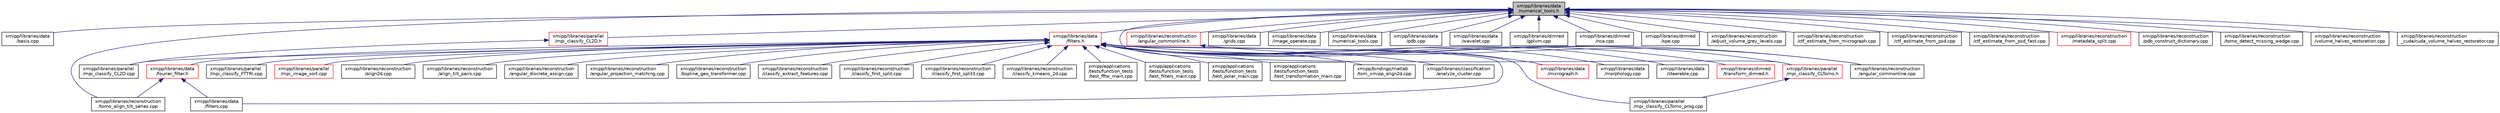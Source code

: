 digraph "xmipp/libraries/data/numerical_tools.h"
{
  edge [fontname="Helvetica",fontsize="10",labelfontname="Helvetica",labelfontsize="10"];
  node [fontname="Helvetica",fontsize="10",shape=record];
  Node22 [label="xmipp/libraries/data\l/numerical_tools.h",height=0.2,width=0.4,color="black", fillcolor="grey75", style="filled", fontcolor="black"];
  Node22 -> Node23 [dir="back",color="midnightblue",fontsize="10",style="solid",fontname="Helvetica"];
  Node23 [label="xmipp/libraries/data\l/basis.cpp",height=0.2,width=0.4,color="black", fillcolor="white", style="filled",URL="$basis_8cpp.html"];
  Node22 -> Node24 [dir="back",color="midnightblue",fontsize="10",style="solid",fontname="Helvetica"];
  Node24 [label="xmipp/libraries/data\l/filters.h",height=0.2,width=0.4,color="red", fillcolor="white", style="filled",URL="$filters_8h.html"];
  Node24 -> Node25 [dir="back",color="midnightblue",fontsize="10",style="solid",fontname="Helvetica"];
  Node25 [label="xmipp/applications\l/tests/function_tests\l/test_fftw_main.cpp",height=0.2,width=0.4,color="black", fillcolor="white", style="filled",URL="$test__fftw__main_8cpp.html"];
  Node24 -> Node26 [dir="back",color="midnightblue",fontsize="10",style="solid",fontname="Helvetica"];
  Node26 [label="xmipp/applications\l/tests/function_tests\l/test_filters_main.cpp",height=0.2,width=0.4,color="black", fillcolor="white", style="filled",URL="$test__filters__main_8cpp.html"];
  Node24 -> Node27 [dir="back",color="midnightblue",fontsize="10",style="solid",fontname="Helvetica"];
  Node27 [label="xmipp/applications\l/tests/function_tests\l/test_polar_main.cpp",height=0.2,width=0.4,color="black", fillcolor="white", style="filled",URL="$test__polar__main_8cpp.html"];
  Node24 -> Node28 [dir="back",color="midnightblue",fontsize="10",style="solid",fontname="Helvetica"];
  Node28 [label="xmipp/applications\l/tests/function_tests\l/test_transformation_main.cpp",height=0.2,width=0.4,color="black", fillcolor="white", style="filled",URL="$test__transformation__main_8cpp.html"];
  Node24 -> Node29 [dir="back",color="midnightblue",fontsize="10",style="solid",fontname="Helvetica"];
  Node29 [label="xmipp/bindings/matlab\l/tom_xmipp_align2d.cpp",height=0.2,width=0.4,color="black", fillcolor="white", style="filled",URL="$tom__xmipp__align2d_8cpp.html"];
  Node24 -> Node30 [dir="back",color="midnightblue",fontsize="10",style="solid",fontname="Helvetica"];
  Node30 [label="xmipp/libraries/classification\l/analyze_cluster.cpp",height=0.2,width=0.4,color="black", fillcolor="white", style="filled",URL="$analyze__cluster_8cpp.html"];
  Node24 -> Node31 [dir="back",color="midnightblue",fontsize="10",style="solid",fontname="Helvetica"];
  Node31 [label="xmipp/libraries/data\l/filters.cpp",height=0.2,width=0.4,color="black", fillcolor="white", style="filled",URL="$filters_8cpp.html"];
  Node24 -> Node32 [dir="back",color="midnightblue",fontsize="10",style="solid",fontname="Helvetica"];
  Node32 [label="xmipp/libraries/data\l/fourier_filter.h",height=0.2,width=0.4,color="red", fillcolor="white", style="filled",URL="$fourier__filter_8h.html"];
  Node32 -> Node31 [dir="back",color="midnightblue",fontsize="10",style="solid",fontname="Helvetica"];
  Node32 -> Node88 [dir="back",color="midnightblue",fontsize="10",style="solid",fontname="Helvetica"];
  Node88 [label="xmipp/libraries/reconstruction\l/tomo_align_tilt_series.cpp",height=0.2,width=0.4,color="black", fillcolor="white", style="filled",URL="$tomo__align__tilt__series_8cpp.html"];
  Node24 -> Node103 [dir="back",color="midnightblue",fontsize="10",style="solid",fontname="Helvetica"];
  Node103 [label="xmipp/libraries/data\l/micrograph.h",height=0.2,width=0.4,color="red", fillcolor="white", style="filled",URL="$micrograph_8h.html"];
  Node24 -> Node122 [dir="back",color="midnightblue",fontsize="10",style="solid",fontname="Helvetica"];
  Node122 [label="xmipp/libraries/data\l/morphology.cpp",height=0.2,width=0.4,color="black", fillcolor="white", style="filled",URL="$morphology_8cpp.html"];
  Node24 -> Node123 [dir="back",color="midnightblue",fontsize="10",style="solid",fontname="Helvetica"];
  Node123 [label="xmipp/libraries/data\l/steerable.cpp",height=0.2,width=0.4,color="black", fillcolor="white", style="filled",URL="$steerable_8cpp.html"];
  Node24 -> Node124 [dir="back",color="midnightblue",fontsize="10",style="solid",fontname="Helvetica"];
  Node124 [label="xmipp/libraries/dimred\l/transform_dimred.h",height=0.2,width=0.4,color="red", fillcolor="white", style="filled",URL="$transform__dimred_8h.html"];
  Node24 -> Node127 [dir="back",color="midnightblue",fontsize="10",style="solid",fontname="Helvetica"];
  Node127 [label="xmipp/libraries/parallel\l/mpi_classify_CL2D.cpp",height=0.2,width=0.4,color="black", fillcolor="white", style="filled",URL="$mpi__classify__CL2D_8cpp.html"];
  Node24 -> Node128 [dir="back",color="midnightblue",fontsize="10",style="solid",fontname="Helvetica"];
  Node128 [label="xmipp/libraries/parallel\l/mpi_classify_CLTomo.h",height=0.2,width=0.4,color="red", fillcolor="white", style="filled",URL="$mpi__classify__CLTomo_8h.html"];
  Node128 -> Node130 [dir="back",color="midnightblue",fontsize="10",style="solid",fontname="Helvetica"];
  Node130 [label="xmipp/libraries/parallel\l/mpi_classify_CLTomo_prog.cpp",height=0.2,width=0.4,color="black", fillcolor="white", style="filled",URL="$mpi__classify__CLTomo__prog_8cpp.html"];
  Node24 -> Node130 [dir="back",color="midnightblue",fontsize="10",style="solid",fontname="Helvetica"];
  Node24 -> Node131 [dir="back",color="midnightblue",fontsize="10",style="solid",fontname="Helvetica"];
  Node131 [label="xmipp/libraries/parallel\l/mpi_classify_FTTRI.cpp",height=0.2,width=0.4,color="black", fillcolor="white", style="filled",URL="$mpi__classify__FTTRI_8cpp.html"];
  Node24 -> Node132 [dir="back",color="midnightblue",fontsize="10",style="solid",fontname="Helvetica"];
  Node132 [label="xmipp/libraries/parallel\l/mpi_image_sort.cpp",height=0.2,width=0.4,color="red", fillcolor="white", style="filled",URL="$mpi__image__sort_8cpp.html"];
  Node24 -> Node134 [dir="back",color="midnightblue",fontsize="10",style="solid",fontname="Helvetica"];
  Node134 [label="xmipp/libraries/reconstruction\l/align2d.cpp",height=0.2,width=0.4,color="black", fillcolor="white", style="filled",URL="$align2d_8cpp.html"];
  Node24 -> Node135 [dir="back",color="midnightblue",fontsize="10",style="solid",fontname="Helvetica"];
  Node135 [label="xmipp/libraries/reconstruction\l/align_tilt_pairs.cpp",height=0.2,width=0.4,color="black", fillcolor="white", style="filled",URL="$align__tilt__pairs_8cpp.html"];
  Node24 -> Node136 [dir="back",color="midnightblue",fontsize="10",style="solid",fontname="Helvetica"];
  Node136 [label="xmipp/libraries/reconstruction\l/angular_commonline.cpp",height=0.2,width=0.4,color="black", fillcolor="white", style="filled",URL="$angular__commonline_8cpp.html"];
  Node24 -> Node137 [dir="back",color="midnightblue",fontsize="10",style="solid",fontname="Helvetica"];
  Node137 [label="xmipp/libraries/reconstruction\l/angular_discrete_assign.cpp",height=0.2,width=0.4,color="black", fillcolor="white", style="filled",URL="$angular__discrete__assign_8cpp.html"];
  Node24 -> Node138 [dir="back",color="midnightblue",fontsize="10",style="solid",fontname="Helvetica"];
  Node138 [label="xmipp/libraries/reconstruction\l/angular_projection_matching.cpp",height=0.2,width=0.4,color="black", fillcolor="white", style="filled",URL="$angular__projection__matching_8cpp.html"];
  Node24 -> Node139 [dir="back",color="midnightblue",fontsize="10",style="solid",fontname="Helvetica"];
  Node139 [label="xmipp/libraries/reconstruction\l/bspline_geo_transformer.cpp",height=0.2,width=0.4,color="black", fillcolor="white", style="filled",URL="$bspline__geo__transformer_8cpp.html"];
  Node24 -> Node140 [dir="back",color="midnightblue",fontsize="10",style="solid",fontname="Helvetica"];
  Node140 [label="xmipp/libraries/reconstruction\l/classify_extract_features.cpp",height=0.2,width=0.4,color="black", fillcolor="white", style="filled",URL="$classify__extract__features_8cpp.html"];
  Node24 -> Node141 [dir="back",color="midnightblue",fontsize="10",style="solid",fontname="Helvetica"];
  Node141 [label="xmipp/libraries/reconstruction\l/classify_first_split.cpp",height=0.2,width=0.4,color="black", fillcolor="white", style="filled",URL="$classify__first__split_8cpp.html"];
  Node24 -> Node142 [dir="back",color="midnightblue",fontsize="10",style="solid",fontname="Helvetica"];
  Node142 [label="xmipp/libraries/reconstruction\l/classify_first_split3.cpp",height=0.2,width=0.4,color="black", fillcolor="white", style="filled",URL="$classify__first__split3_8cpp.html"];
  Node24 -> Node143 [dir="back",color="midnightblue",fontsize="10",style="solid",fontname="Helvetica"];
  Node143 [label="xmipp/libraries/reconstruction\l/classify_kmeans_2d.cpp",height=0.2,width=0.4,color="black", fillcolor="white", style="filled",URL="$classify__kmeans__2d_8cpp.html"];
  Node22 -> Node225 [dir="back",color="midnightblue",fontsize="10",style="solid",fontname="Helvetica"];
  Node225 [label="xmipp/libraries/data\l/grids.cpp",height=0.2,width=0.4,color="black", fillcolor="white", style="filled",URL="$grids_8cpp.html"];
  Node22 -> Node226 [dir="back",color="midnightblue",fontsize="10",style="solid",fontname="Helvetica"];
  Node226 [label="xmipp/libraries/data\l/image_operate.cpp",height=0.2,width=0.4,color="black", fillcolor="white", style="filled",URL="$image__operate_8cpp.html"];
  Node22 -> Node227 [dir="back",color="midnightblue",fontsize="10",style="solid",fontname="Helvetica"];
  Node227 [label="xmipp/libraries/data\l/numerical_tools.cpp",height=0.2,width=0.4,color="black", fillcolor="white", style="filled",URL="$numerical__tools_8cpp.html"];
  Node22 -> Node228 [dir="back",color="midnightblue",fontsize="10",style="solid",fontname="Helvetica"];
  Node228 [label="xmipp/libraries/data\l/pdb.cpp",height=0.2,width=0.4,color="black", fillcolor="white", style="filled",URL="$pdb_8cpp.html"];
  Node22 -> Node229 [dir="back",color="midnightblue",fontsize="10",style="solid",fontname="Helvetica"];
  Node229 [label="xmipp/libraries/data\l/wavelet.cpp",height=0.2,width=0.4,color="black", fillcolor="white", style="filled",URL="$wavelet_8cpp.html"];
  Node22 -> Node230 [dir="back",color="midnightblue",fontsize="10",style="solid",fontname="Helvetica"];
  Node230 [label="xmipp/libraries/dimred\l/gplvm.cpp",height=0.2,width=0.4,color="black", fillcolor="white", style="filled",URL="$gplvm_8cpp.html"];
  Node22 -> Node231 [dir="back",color="midnightblue",fontsize="10",style="solid",fontname="Helvetica"];
  Node231 [label="xmipp/libraries/dimred\l/nca.cpp",height=0.2,width=0.4,color="black", fillcolor="white", style="filled",URL="$nca_8cpp.html"];
  Node22 -> Node232 [dir="back",color="midnightblue",fontsize="10",style="solid",fontname="Helvetica"];
  Node232 [label="xmipp/libraries/dimred\l/spe.cpp",height=0.2,width=0.4,color="black", fillcolor="white", style="filled",URL="$spe_8cpp.html"];
  Node22 -> Node233 [dir="back",color="midnightblue",fontsize="10",style="solid",fontname="Helvetica"];
  Node233 [label="xmipp/libraries/parallel\l/mpi_classify_CL2D.h",height=0.2,width=0.4,color="red", fillcolor="white", style="filled",URL="$mpi__classify__CL2D_8h.html"];
  Node233 -> Node127 [dir="back",color="midnightblue",fontsize="10",style="solid",fontname="Helvetica"];
  Node22 -> Node128 [dir="back",color="midnightblue",fontsize="10",style="solid",fontname="Helvetica"];
  Node22 -> Node235 [dir="back",color="midnightblue",fontsize="10",style="solid",fontname="Helvetica"];
  Node235 [label="xmipp/libraries/reconstruction\l/adjust_volume_grey_levels.cpp",height=0.2,width=0.4,color="black", fillcolor="white", style="filled",URL="$adjust__volume__grey__levels_8cpp.html"];
  Node22 -> Node236 [dir="back",color="midnightblue",fontsize="10",style="solid",fontname="Helvetica"];
  Node236 [label="xmipp/libraries/reconstruction\l/angular_commonline.h",height=0.2,width=0.4,color="red", fillcolor="white", style="filled",URL="$angular__commonline_8h.html"];
  Node236 -> Node136 [dir="back",color="midnightblue",fontsize="10",style="solid",fontname="Helvetica"];
  Node22 -> Node238 [dir="back",color="midnightblue",fontsize="10",style="solid",fontname="Helvetica"];
  Node238 [label="xmipp/libraries/reconstruction\l/ctf_estimate_from_micrograph.cpp",height=0.2,width=0.4,color="black", fillcolor="white", style="filled",URL="$ctf__estimate__from__micrograph_8cpp.html"];
  Node22 -> Node239 [dir="back",color="midnightblue",fontsize="10",style="solid",fontname="Helvetica"];
  Node239 [label="xmipp/libraries/reconstruction\l/ctf_estimate_from_psd.cpp",height=0.2,width=0.4,color="black", fillcolor="white", style="filled",URL="$ctf__estimate__from__psd_8cpp.html"];
  Node22 -> Node240 [dir="back",color="midnightblue",fontsize="10",style="solid",fontname="Helvetica"];
  Node240 [label="xmipp/libraries/reconstruction\l/ctf_estimate_from_psd_fast.cpp",height=0.2,width=0.4,color="black", fillcolor="white", style="filled",URL="$ctf__estimate__from__psd__fast_8cpp.html"];
  Node22 -> Node241 [dir="back",color="midnightblue",fontsize="10",style="solid",fontname="Helvetica"];
  Node241 [label="xmipp/libraries/reconstruction\l/metadata_split.cpp",height=0.2,width=0.4,color="red", fillcolor="white", style="filled",URL="$metadata__split_8cpp.html"];
  Node22 -> Node243 [dir="back",color="midnightblue",fontsize="10",style="solid",fontname="Helvetica"];
  Node243 [label="xmipp/libraries/reconstruction\l/pdb_construct_dictionary.cpp",height=0.2,width=0.4,color="black", fillcolor="white", style="filled",URL="$pdb__construct__dictionary_8cpp.html"];
  Node22 -> Node88 [dir="back",color="midnightblue",fontsize="10",style="solid",fontname="Helvetica"];
  Node22 -> Node244 [dir="back",color="midnightblue",fontsize="10",style="solid",fontname="Helvetica"];
  Node244 [label="xmipp/libraries/reconstruction\l/tomo_detect_missing_wedge.cpp",height=0.2,width=0.4,color="black", fillcolor="white", style="filled",URL="$tomo__detect__missing__wedge_8cpp.html"];
  Node22 -> Node245 [dir="back",color="midnightblue",fontsize="10",style="solid",fontname="Helvetica"];
  Node245 [label="xmipp/libraries/reconstruction\l/volume_halves_restoration.cpp",height=0.2,width=0.4,color="black", fillcolor="white", style="filled",URL="$volume__halves__restoration_8cpp.html"];
  Node22 -> Node246 [dir="back",color="midnightblue",fontsize="10",style="solid",fontname="Helvetica"];
  Node246 [label="xmipp/libraries/reconstruction\l_cuda/cuda_volume_halves_restorator.cpp",height=0.2,width=0.4,color="black", fillcolor="white", style="filled",URL="$cuda__volume__halves__restorator_8cpp.html"];
}
